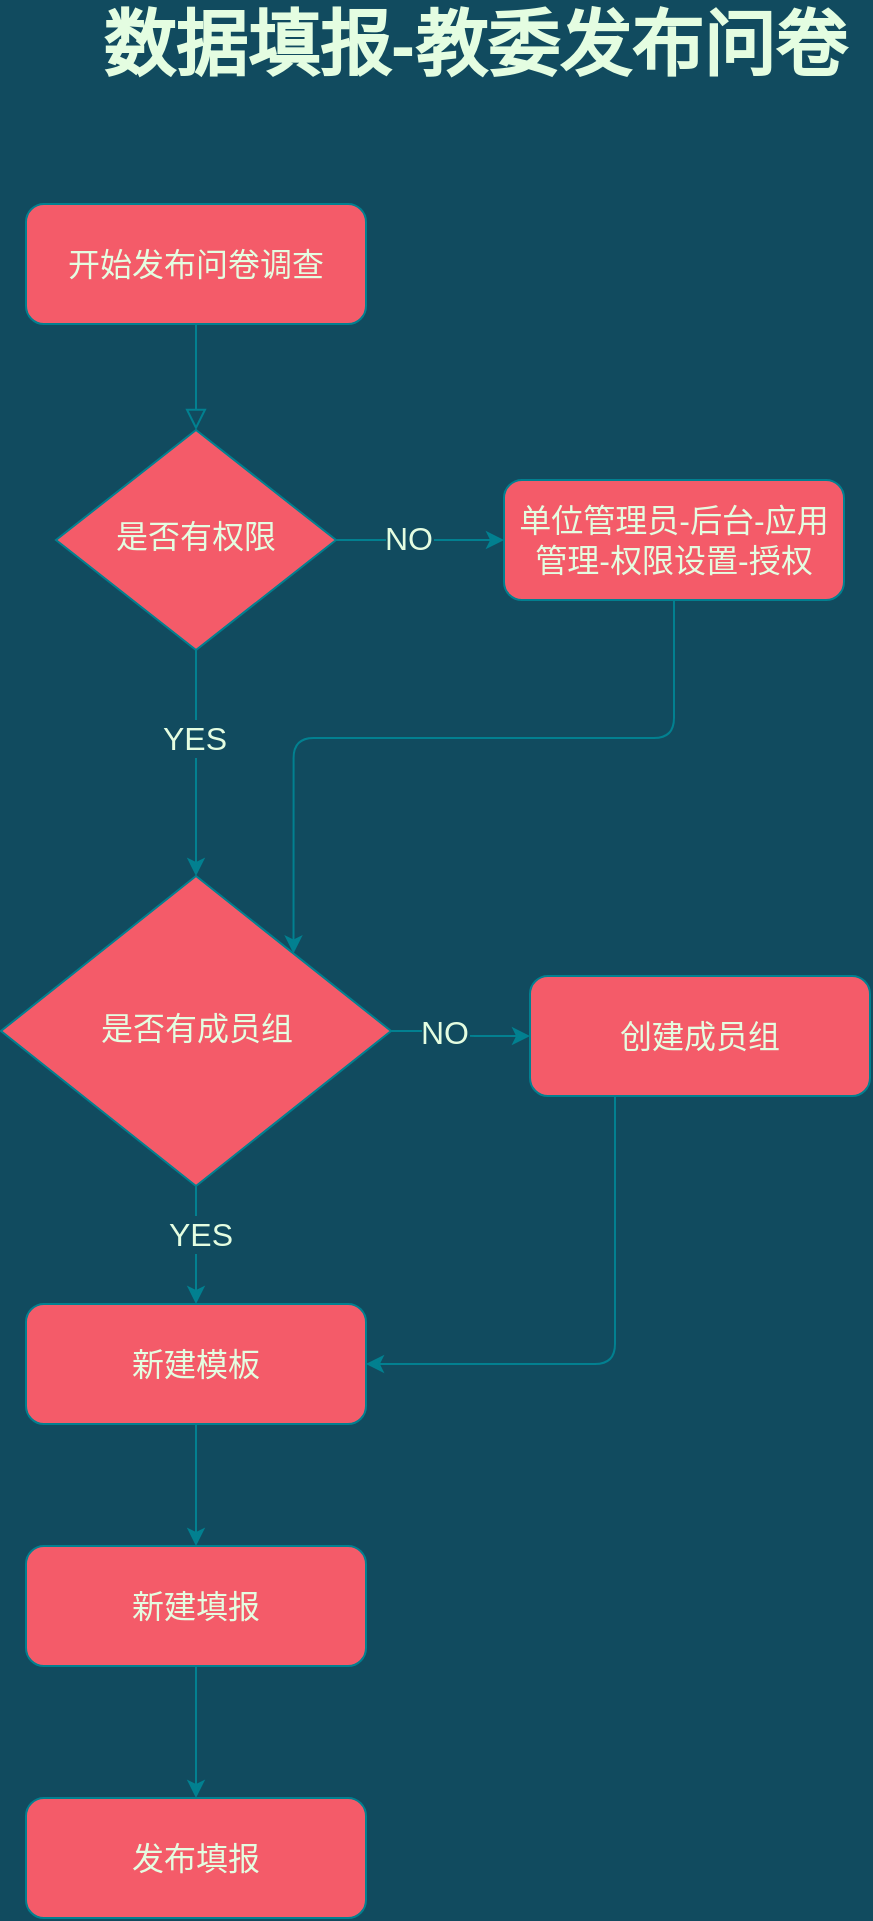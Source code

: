<mxfile version="15.8.4" type="device"><diagram id="C5RBs43oDa-KdzZeNtuy" name="Page-1"><mxGraphModel dx="1102" dy="1090" grid="0" gridSize="10" guides="1" tooltips="1" connect="1" arrows="1" fold="1" page="1" pageScale="1" pageWidth="827" pageHeight="1169" background="#114B5F" math="0" shadow="0"><root><mxCell id="WIyWlLk6GJQsqaUBKTNV-0"/><mxCell id="WIyWlLk6GJQsqaUBKTNV-1" parent="WIyWlLk6GJQsqaUBKTNV-0"/><mxCell id="WIyWlLk6GJQsqaUBKTNV-2" value="" style="rounded=0;html=1;jettySize=auto;orthogonalLoop=1;fontSize=11;endArrow=block;endFill=0;endSize=8;strokeWidth=1;shadow=0;labelBackgroundColor=none;edgeStyle=orthogonalEdgeStyle;strokeColor=#028090;fontColor=#E4FDE1;" parent="WIyWlLk6GJQsqaUBKTNV-1" source="WIyWlLk6GJQsqaUBKTNV-3" target="WIyWlLk6GJQsqaUBKTNV-6" edge="1"><mxGeometry relative="1" as="geometry"/></mxCell><mxCell id="WIyWlLk6GJQsqaUBKTNV-3" value="开始发布问卷调查" style="rounded=1;whiteSpace=wrap;html=1;fontSize=16;glass=0;strokeWidth=1;shadow=0;fillColor=#F45B69;strokeColor=#028090;fontColor=#E4FDE1;" parent="WIyWlLk6GJQsqaUBKTNV-1" vertex="1"><mxGeometry x="190" y="180" width="170" height="60" as="geometry"/></mxCell><mxCell id="AorEimFv4YqgHCdWj0TQ-10" value="" style="edgeStyle=orthogonalEdgeStyle;curved=0;rounded=1;sketch=0;orthogonalLoop=1;jettySize=auto;html=1;fontSize=16;fontColor=#E4FDE1;strokeColor=#028090;fillColor=#F45B69;labelBackgroundColor=#114B5F;" parent="WIyWlLk6GJQsqaUBKTNV-1" source="WIyWlLk6GJQsqaUBKTNV-6" target="AorEimFv4YqgHCdWj0TQ-1" edge="1"><mxGeometry relative="1" as="geometry"/></mxCell><mxCell id="AorEimFv4YqgHCdWj0TQ-11" value="NO" style="edgeLabel;html=1;align=center;verticalAlign=middle;resizable=0;points=[];fontSize=16;fontColor=#E4FDE1;labelBackgroundColor=#114B5F;" parent="AorEimFv4YqgHCdWj0TQ-10" vertex="1" connectable="0"><mxGeometry x="-0.137" y="1" relative="1" as="geometry"><mxPoint as="offset"/></mxGeometry></mxCell><mxCell id="AorEimFv4YqgHCdWj0TQ-16" value="" style="edgeStyle=orthogonalEdgeStyle;curved=0;rounded=1;sketch=0;orthogonalLoop=1;jettySize=auto;html=1;fontColor=#E4FDE1;strokeColor=#028090;fillColor=#F45B69;labelBackgroundColor=#114B5F;" parent="WIyWlLk6GJQsqaUBKTNV-1" source="WIyWlLk6GJQsqaUBKTNV-6" target="AorEimFv4YqgHCdWj0TQ-15" edge="1"><mxGeometry relative="1" as="geometry"/></mxCell><mxCell id="AorEimFv4YqgHCdWj0TQ-17" value="YES" style="edgeLabel;html=1;align=center;verticalAlign=middle;resizable=0;points=[];fontColor=#E4FDE1;fontSize=16;labelBackgroundColor=#114B5F;" parent="AorEimFv4YqgHCdWj0TQ-16" vertex="1" connectable="0"><mxGeometry x="-0.231" y="-1" relative="1" as="geometry"><mxPoint as="offset"/></mxGeometry></mxCell><mxCell id="WIyWlLk6GJQsqaUBKTNV-6" value="是否有权限" style="rhombus;whiteSpace=wrap;html=1;shadow=0;fontFamily=Helvetica;fontSize=16;align=center;strokeWidth=1;spacing=6;spacingTop=-4;fillColor=#F45B69;strokeColor=#028090;fontColor=#E4FDE1;" parent="WIyWlLk6GJQsqaUBKTNV-1" vertex="1"><mxGeometry x="205" y="293" width="140" height="110" as="geometry"/></mxCell><mxCell id="AorEimFv4YqgHCdWj0TQ-27" style="edgeStyle=orthogonalEdgeStyle;curved=0;rounded=1;sketch=0;orthogonalLoop=1;jettySize=auto;html=1;exitX=0.25;exitY=1;exitDx=0;exitDy=0;entryX=1;entryY=0.5;entryDx=0;entryDy=0;fontColor=#E4FDE1;strokeColor=#028090;fillColor=#F45B69;labelBackgroundColor=#114B5F;" parent="WIyWlLk6GJQsqaUBKTNV-1" source="AorEimFv4YqgHCdWj0TQ-0" target="AorEimFv4YqgHCdWj0TQ-12" edge="1"><mxGeometry relative="1" as="geometry"/></mxCell><mxCell id="AorEimFv4YqgHCdWj0TQ-0" value="创建成员组" style="rounded=1;whiteSpace=wrap;html=1;fontSize=16;glass=0;strokeWidth=1;shadow=0;fillColor=#F45B69;strokeColor=#028090;fontColor=#E4FDE1;" parent="WIyWlLk6GJQsqaUBKTNV-1" vertex="1"><mxGeometry x="442" y="566" width="170" height="60" as="geometry"/></mxCell><mxCell id="ZO6C-vqvfzVHQx1xyqLn-3" style="edgeStyle=orthogonalEdgeStyle;curved=0;rounded=1;sketch=0;orthogonalLoop=1;jettySize=auto;html=1;exitX=0.5;exitY=1;exitDx=0;exitDy=0;entryX=1;entryY=0;entryDx=0;entryDy=0;fontColor=#E4FDE1;strokeColor=#028090;fillColor=#F45B69;" edge="1" parent="WIyWlLk6GJQsqaUBKTNV-1" source="AorEimFv4YqgHCdWj0TQ-1" target="AorEimFv4YqgHCdWj0TQ-15"><mxGeometry relative="1" as="geometry"/></mxCell><mxCell id="AorEimFv4YqgHCdWj0TQ-1" value="单位管理员-后台-应用管理-权限设置-授权" style="rounded=1;whiteSpace=wrap;html=1;fontSize=16;glass=0;strokeWidth=1;shadow=0;fillColor=#F45B69;strokeColor=#028090;fontColor=#E4FDE1;" parent="WIyWlLk6GJQsqaUBKTNV-1" vertex="1"><mxGeometry x="429" y="318" width="170" height="60" as="geometry"/></mxCell><mxCell id="AorEimFv4YqgHCdWj0TQ-28" value="" style="edgeStyle=orthogonalEdgeStyle;curved=0;rounded=1;sketch=0;orthogonalLoop=1;jettySize=auto;html=1;fontColor=#E4FDE1;strokeColor=#028090;fillColor=#F45B69;labelBackgroundColor=#114B5F;" parent="WIyWlLk6GJQsqaUBKTNV-1" source="AorEimFv4YqgHCdWj0TQ-12" target="AorEimFv4YqgHCdWj0TQ-13" edge="1"><mxGeometry relative="1" as="geometry"/></mxCell><mxCell id="AorEimFv4YqgHCdWj0TQ-12" value="新建模板" style="rounded=1;whiteSpace=wrap;html=1;fontSize=16;glass=0;strokeWidth=1;shadow=0;fillColor=#F45B69;strokeColor=#028090;fontColor=#E4FDE1;" parent="WIyWlLk6GJQsqaUBKTNV-1" vertex="1"><mxGeometry x="190" y="730" width="170" height="60" as="geometry"/></mxCell><mxCell id="AorEimFv4YqgHCdWj0TQ-30" value="" style="edgeStyle=orthogonalEdgeStyle;curved=0;rounded=1;sketch=0;orthogonalLoop=1;jettySize=auto;html=1;fontColor=#E4FDE1;strokeColor=#028090;fillColor=#F45B69;labelBackgroundColor=#114B5F;" parent="WIyWlLk6GJQsqaUBKTNV-1" source="AorEimFv4YqgHCdWj0TQ-13" target="AorEimFv4YqgHCdWj0TQ-29" edge="1"><mxGeometry relative="1" as="geometry"/></mxCell><mxCell id="AorEimFv4YqgHCdWj0TQ-13" value="&lt;span&gt;新建填报&lt;/span&gt;" style="rounded=1;whiteSpace=wrap;html=1;fontSize=16;glass=0;strokeWidth=1;shadow=0;fillColor=#F45B69;strokeColor=#028090;fontColor=#E4FDE1;" parent="WIyWlLk6GJQsqaUBKTNV-1" vertex="1"><mxGeometry x="190" y="851" width="170" height="60" as="geometry"/></mxCell><mxCell id="AorEimFv4YqgHCdWj0TQ-18" value="" style="edgeStyle=orthogonalEdgeStyle;curved=0;rounded=1;sketch=0;orthogonalLoop=1;jettySize=auto;html=1;fontSize=16;fontColor=#E4FDE1;strokeColor=#028090;fillColor=#F45B69;labelBackgroundColor=#114B5F;" parent="WIyWlLk6GJQsqaUBKTNV-1" source="AorEimFv4YqgHCdWj0TQ-15" target="AorEimFv4YqgHCdWj0TQ-0" edge="1"><mxGeometry relative="1" as="geometry"/></mxCell><mxCell id="AorEimFv4YqgHCdWj0TQ-21" value="NO" style="edgeLabel;html=1;align=center;verticalAlign=middle;resizable=0;points=[];fontSize=16;fontColor=#E4FDE1;labelBackgroundColor=#114B5F;" parent="AorEimFv4YqgHCdWj0TQ-18" vertex="1" connectable="0"><mxGeometry x="-0.277" relative="1" as="geometry"><mxPoint as="offset"/></mxGeometry></mxCell><mxCell id="AorEimFv4YqgHCdWj0TQ-19" value="" style="edgeStyle=orthogonalEdgeStyle;curved=0;rounded=1;sketch=0;orthogonalLoop=1;jettySize=auto;html=1;fontSize=16;fontColor=#E4FDE1;strokeColor=#028090;fillColor=#F45B69;labelBackgroundColor=#114B5F;" parent="WIyWlLk6GJQsqaUBKTNV-1" source="AorEimFv4YqgHCdWj0TQ-15" target="AorEimFv4YqgHCdWj0TQ-12" edge="1"><mxGeometry relative="1" as="geometry"/></mxCell><mxCell id="AorEimFv4YqgHCdWj0TQ-23" value="YES" style="edgeLabel;html=1;align=center;verticalAlign=middle;resizable=0;points=[];fontSize=16;fontColor=#E4FDE1;labelBackgroundColor=#114B5F;" parent="AorEimFv4YqgHCdWj0TQ-19" vertex="1" connectable="0"><mxGeometry x="-0.208" y="2" relative="1" as="geometry"><mxPoint as="offset"/></mxGeometry></mxCell><mxCell id="AorEimFv4YqgHCdWj0TQ-15" value="是否有成员组" style="rhombus;whiteSpace=wrap;html=1;shadow=0;fontFamily=Helvetica;fontSize=16;align=center;strokeWidth=1;spacing=6;spacingTop=-4;fillColor=#F45B69;strokeColor=#028090;fontColor=#E4FDE1;" parent="WIyWlLk6GJQsqaUBKTNV-1" vertex="1"><mxGeometry x="177.5" y="516" width="195" height="155" as="geometry"/></mxCell><mxCell id="AorEimFv4YqgHCdWj0TQ-29" value="&lt;span&gt;发布填报&lt;/span&gt;" style="rounded=1;whiteSpace=wrap;html=1;fontSize=16;glass=0;strokeWidth=1;shadow=0;fillColor=#F45B69;strokeColor=#028090;fontColor=#E4FDE1;" parent="WIyWlLk6GJQsqaUBKTNV-1" vertex="1"><mxGeometry x="190" y="977" width="170" height="60" as="geometry"/></mxCell><mxCell id="AorEimFv4YqgHCdWj0TQ-31" value="&lt;font style=&quot;font-size: 36px&quot;&gt;数据填报-教委发布问卷&lt;/font&gt;" style="text;strokeColor=none;fillColor=none;html=1;fontSize=24;fontStyle=1;verticalAlign=middle;align=center;rounded=0;sketch=0;fontColor=#E4FDE1;" parent="WIyWlLk6GJQsqaUBKTNV-1" vertex="1"><mxGeometry x="364" y="80" width="100" height="40" as="geometry"/></mxCell></root></mxGraphModel></diagram></mxfile>